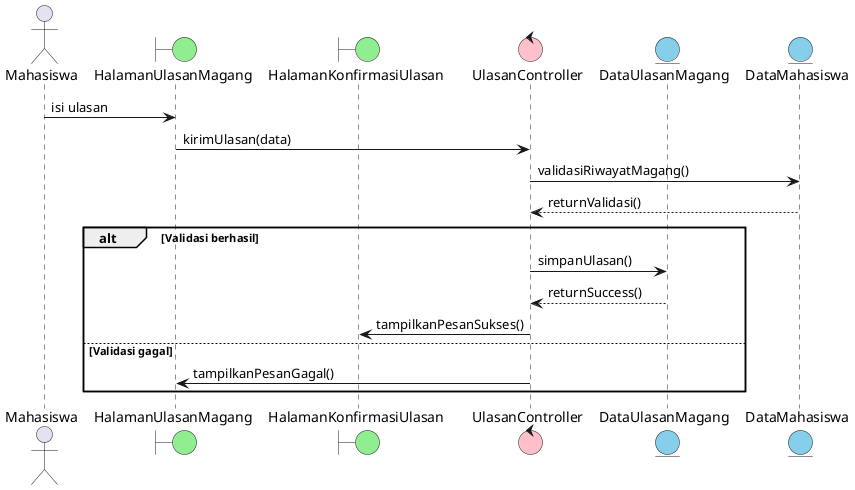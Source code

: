 @startuml memberikan-ulasan-magang

actor Mahasiswa

boundary HalamanUlasanMagang #LightGreen
boundary HalamanKonfirmasiUlasan #LightGreen

control UlasanController #Pink

entity DataUlasanMagang #SkyBlue
entity DataMahasiswa #SkyBlue

Mahasiswa -> HalamanUlasanMagang : isi ulasan
HalamanUlasanMagang -> UlasanController : kirimUlasan(data)
UlasanController -> DataMahasiswa : validasiRiwayatMagang()
DataMahasiswa --> UlasanController : returnValidasi()

alt Validasi berhasil
    UlasanController -> DataUlasanMagang : simpanUlasan()
    DataUlasanMagang --> UlasanController : returnSuccess()
    UlasanController -> HalamanKonfirmasiUlasan : tampilkanPesanSukses()
else Validasi gagal
    UlasanController -> HalamanUlasanMagang : tampilkanPesanGagal()
end

@enduml
